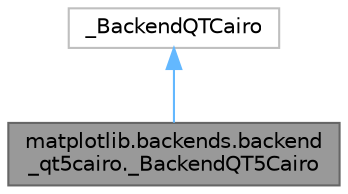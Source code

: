digraph "matplotlib.backends.backend_qt5cairo._BackendQT5Cairo"
{
 // LATEX_PDF_SIZE
  bgcolor="transparent";
  edge [fontname=Helvetica,fontsize=10,labelfontname=Helvetica,labelfontsize=10];
  node [fontname=Helvetica,fontsize=10,shape=box,height=0.2,width=0.4];
  Node1 [id="Node000001",label="matplotlib.backends.backend\l_qt5cairo._BackendQT5Cairo",height=0.2,width=0.4,color="gray40", fillcolor="grey60", style="filled", fontcolor="black",tooltip=" "];
  Node2 -> Node1 [id="edge1_Node000001_Node000002",dir="back",color="steelblue1",style="solid",tooltip=" "];
  Node2 [id="Node000002",label="_BackendQTCairo",height=0.2,width=0.4,color="grey75", fillcolor="white", style="filled",URL="$d3/d4a/class__BackendQTCairo.html",tooltip=" "];
}
